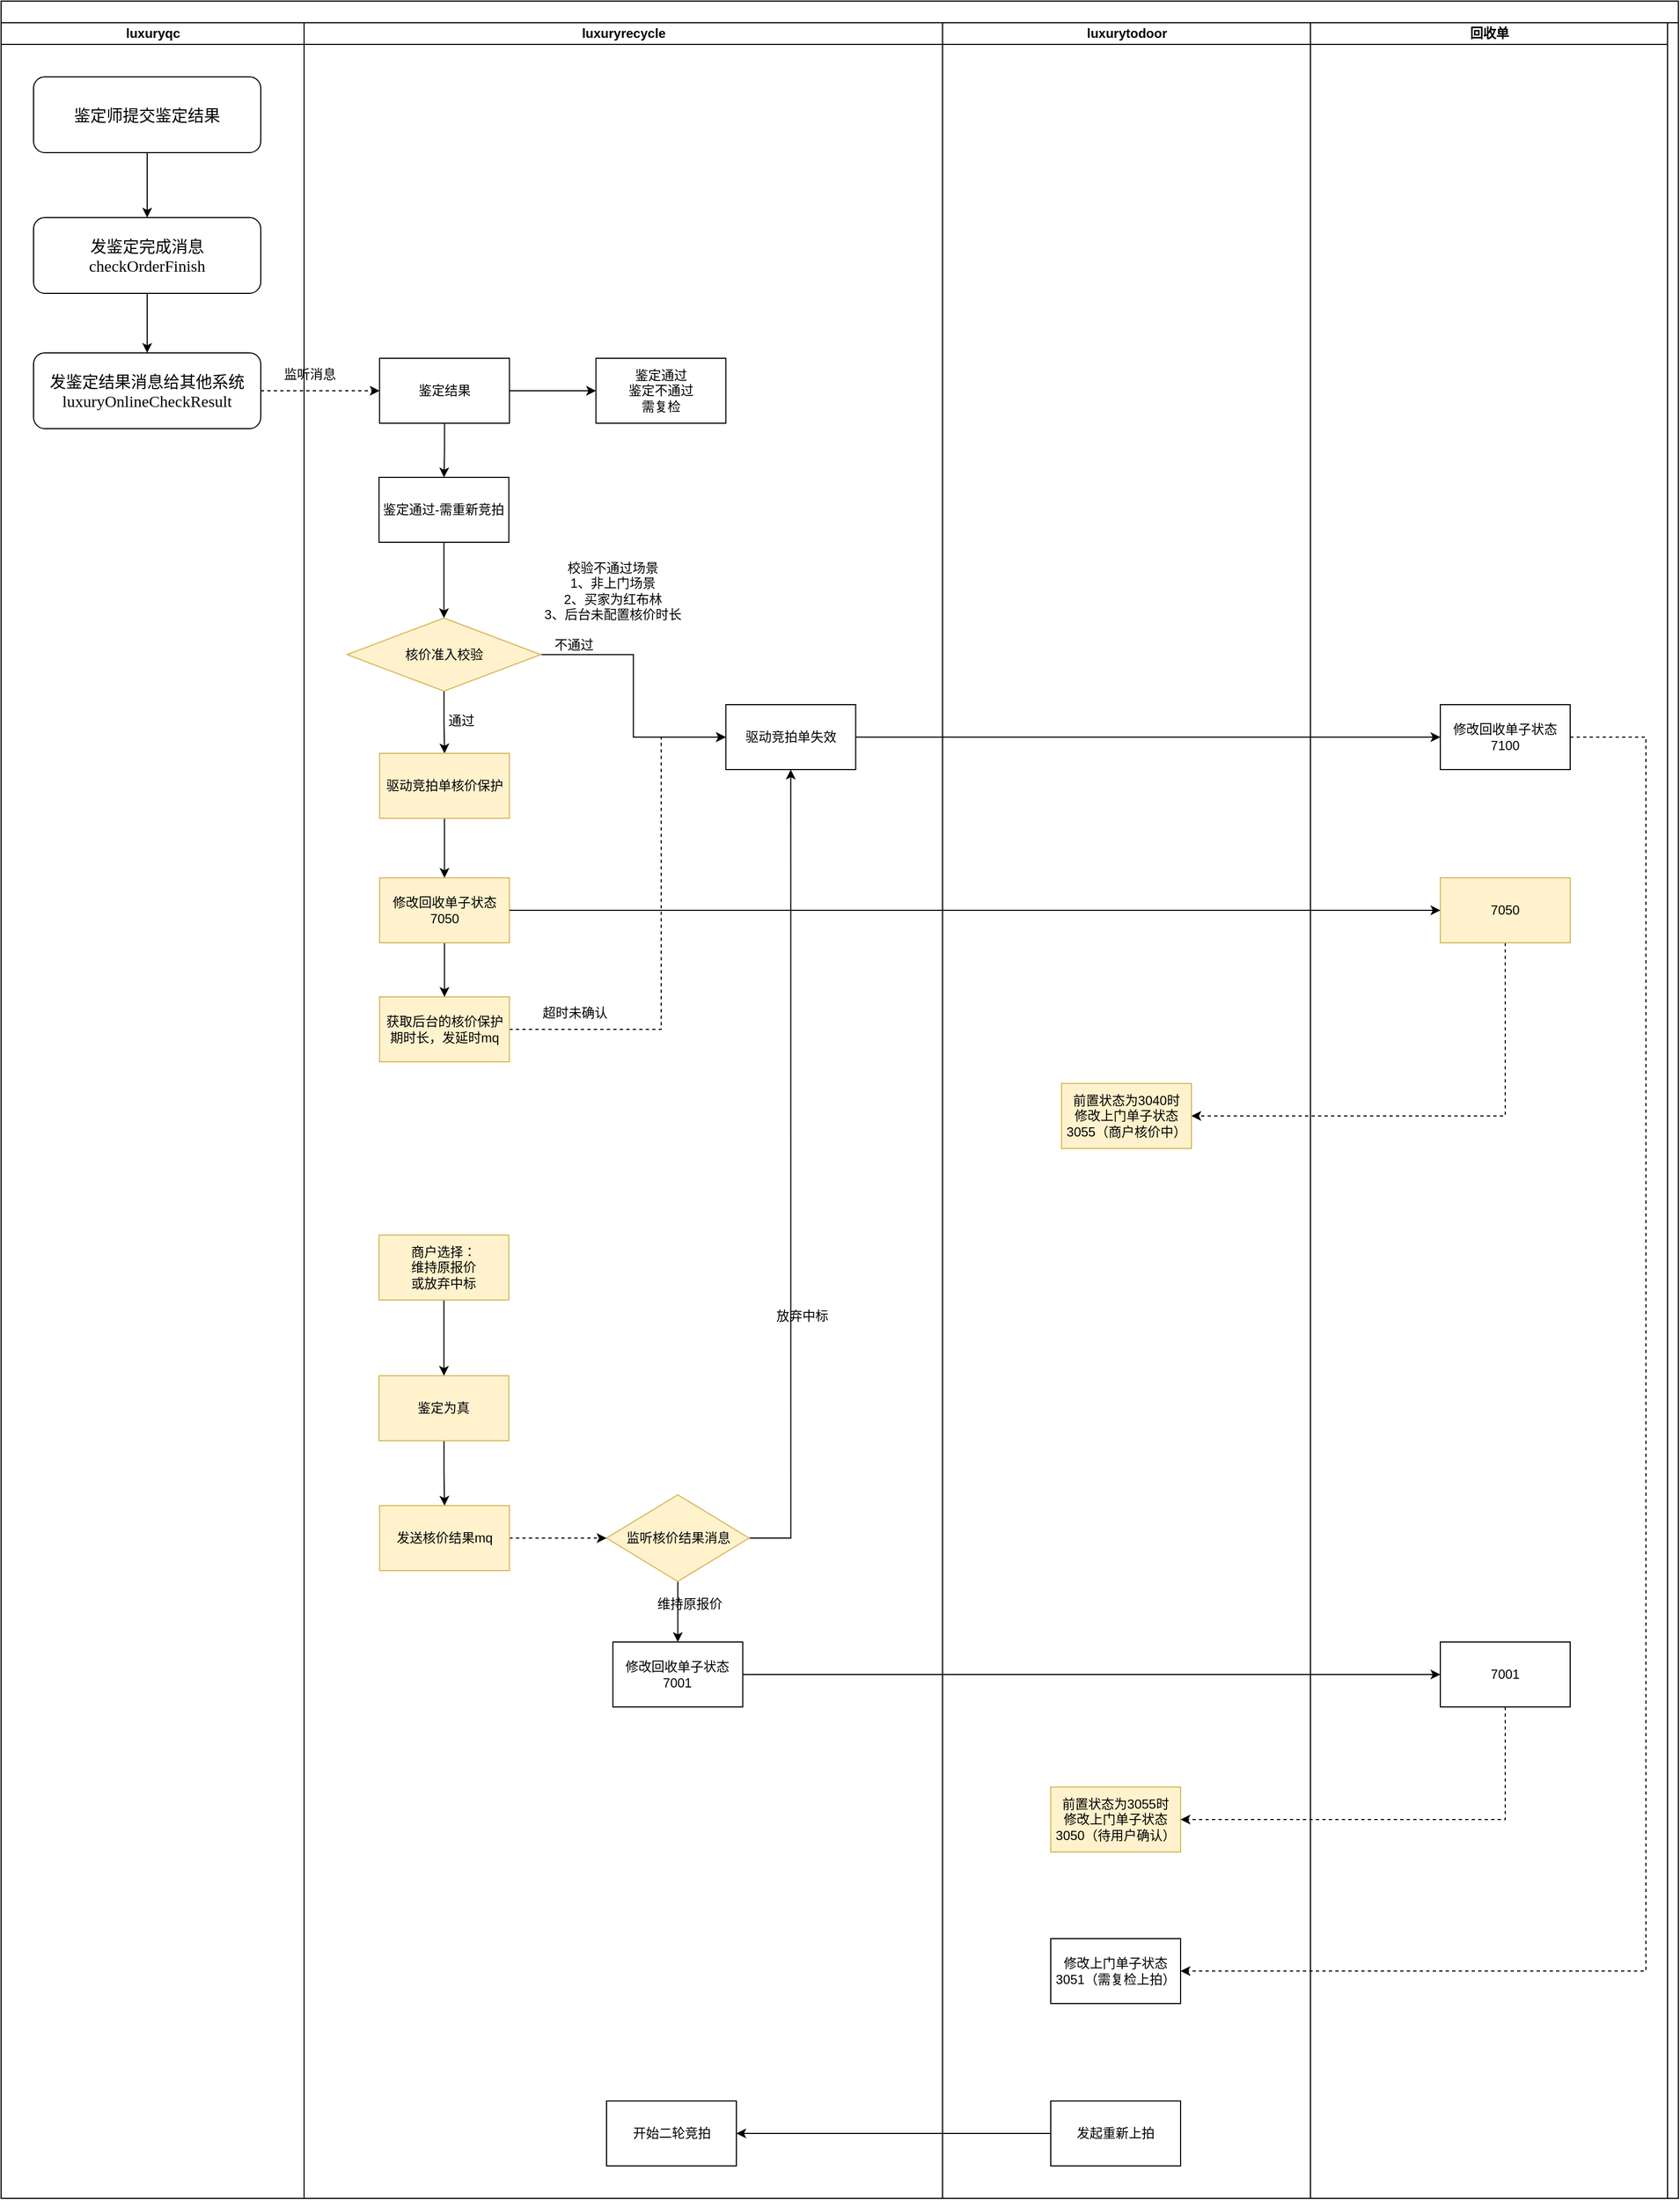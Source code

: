 <mxfile version="28.0.7">
  <diagram name="Page-1" id="74e2e168-ea6b-b213-b513-2b3c1d86103e">
    <mxGraphModel dx="2778" dy="901" grid="1" gridSize="10" guides="1" tooltips="1" connect="1" arrows="1" fold="1" page="1" pageScale="1" pageWidth="1100" pageHeight="850" background="none" math="0" shadow="0">
      <root>
        <mxCell id="0" />
        <mxCell id="1" parent="0" />
        <mxCell id="77e6c97f196da883-1" value="" style="swimlane;html=1;childLayout=stackLayout;startSize=20;rounded=0;shadow=0;labelBackgroundColor=none;strokeWidth=1;fontFamily=Verdana;fontSize=8;align=center;" parent="1" vertex="1">
          <mxGeometry x="-130" y="30" width="1550" height="2030" as="geometry">
            <mxRectangle x="70" y="40" width="50" height="40" as="alternateBounds" />
          </mxGeometry>
        </mxCell>
        <mxCell id="CgRAZQXpNbJPGQv4JTm6-5" value="luxuryqc" style="swimlane;html=1;startSize=20;" parent="77e6c97f196da883-1" vertex="1">
          <mxGeometry y="20" width="280" height="2010" as="geometry" />
        </mxCell>
        <mxCell id="CgRAZQXpNbJPGQv4JTm6-13" value="" style="edgeStyle=orthogonalEdgeStyle;rounded=0;orthogonalLoop=1;jettySize=auto;html=1;" parent="CgRAZQXpNbJPGQv4JTm6-5" source="CgRAZQXpNbJPGQv4JTm6-8" target="CgRAZQXpNbJPGQv4JTm6-12" edge="1">
          <mxGeometry relative="1" as="geometry" />
        </mxCell>
        <mxCell id="CgRAZQXpNbJPGQv4JTm6-8" value="&lt;font style=&quot;font-size: 15px;&quot; face=&quot;Comic Sans MS&quot;&gt;鉴定师提交鉴定结果&lt;/font&gt;" style="rounded=1;whiteSpace=wrap;html=1;shadow=0;labelBackgroundColor=none;strokeWidth=1;fontFamily=Verdana;fontSize=8;align=center;" parent="CgRAZQXpNbJPGQv4JTm6-5" vertex="1">
          <mxGeometry x="30" y="50" width="210" height="70" as="geometry" />
        </mxCell>
        <mxCell id="CgRAZQXpNbJPGQv4JTm6-15" value="" style="edgeStyle=orthogonalEdgeStyle;rounded=0;orthogonalLoop=1;jettySize=auto;html=1;" parent="CgRAZQXpNbJPGQv4JTm6-5" source="CgRAZQXpNbJPGQv4JTm6-12" target="CgRAZQXpNbJPGQv4JTm6-14" edge="1">
          <mxGeometry relative="1" as="geometry" />
        </mxCell>
        <mxCell id="CgRAZQXpNbJPGQv4JTm6-12" value="&lt;font face=&quot;Comic Sans MS&quot;&gt;&lt;span style=&quot;font-size: 15px;&quot;&gt;发鉴定完成消息&lt;/span&gt;&lt;br&gt;&lt;span style=&quot;font-size: 15px;&quot;&gt;checkOrderFinish&lt;/span&gt;&lt;/font&gt;" style="rounded=1;whiteSpace=wrap;html=1;shadow=0;labelBackgroundColor=none;strokeWidth=1;fontFamily=Verdana;fontSize=8;align=center;" parent="CgRAZQXpNbJPGQv4JTm6-5" vertex="1">
          <mxGeometry x="30" y="180" width="210" height="70" as="geometry" />
        </mxCell>
        <mxCell id="CgRAZQXpNbJPGQv4JTm6-14" value="&lt;font face=&quot;Comic Sans MS&quot;&gt;&lt;span style=&quot;font-size: 15px;&quot;&gt;发鉴定结果消息给其他系统&lt;/span&gt;&lt;br&gt;&lt;span style=&quot;font-size: 15px;&quot;&gt;luxuryOnlineCheckResult&lt;/span&gt;&lt;/font&gt;" style="rounded=1;whiteSpace=wrap;html=1;shadow=0;labelBackgroundColor=none;strokeWidth=1;fontFamily=Verdana;fontSize=8;align=center;" parent="CgRAZQXpNbJPGQv4JTm6-5" vertex="1">
          <mxGeometry x="30" y="305" width="210" height="70" as="geometry" />
        </mxCell>
        <mxCell id="CgRAZQXpNbJPGQv4JTm6-4" value="luxuryrecycle" style="swimlane;html=1;startSize=20;" parent="77e6c97f196da883-1" vertex="1">
          <mxGeometry x="280" y="20" width="590" height="2010" as="geometry" />
        </mxCell>
        <mxCell id="CgRAZQXpNbJPGQv4JTm6-19" value="监听消息" style="text;html=1;align=center;verticalAlign=middle;resizable=0;points=[];autosize=1;strokeColor=none;fillColor=none;" parent="CgRAZQXpNbJPGQv4JTm6-4" vertex="1">
          <mxGeometry x="-30" y="310" width="70" height="30" as="geometry" />
        </mxCell>
        <mxCell id="QjMtK4b4pwI7S80n8QTU-24" style="edgeStyle=orthogonalEdgeStyle;rounded=0;orthogonalLoop=1;jettySize=auto;html=1;entryX=0;entryY=0.5;entryDx=0;entryDy=0;" parent="CgRAZQXpNbJPGQv4JTm6-4" source="CgRAZQXpNbJPGQv4JTm6-45" target="QjMtK4b4pwI7S80n8QTU-16" edge="1">
          <mxGeometry relative="1" as="geometry" />
        </mxCell>
        <mxCell id="-saduOvqw4z9s9LTAYkn-4" value="" style="edgeStyle=orthogonalEdgeStyle;rounded=0;orthogonalLoop=1;jettySize=auto;html=1;" parent="CgRAZQXpNbJPGQv4JTm6-4" source="CgRAZQXpNbJPGQv4JTm6-45" target="-saduOvqw4z9s9LTAYkn-3" edge="1">
          <mxGeometry relative="1" as="geometry" />
        </mxCell>
        <mxCell id="CgRAZQXpNbJPGQv4JTm6-45" value="核价准入校验" style="rhombus;whiteSpace=wrap;html=1;fillColor=#fff2cc;strokeColor=#d6b656;" parent="CgRAZQXpNbJPGQv4JTm6-4" vertex="1">
          <mxGeometry x="39.75" y="550" width="179" height="67.5" as="geometry" />
        </mxCell>
        <mxCell id="CgRAZQXpNbJPGQv4JTm6-98" value="超时未确认" style="text;html=1;align=center;verticalAlign=middle;resizable=0;points=[];autosize=1;strokeColor=none;fillColor=none;" parent="CgRAZQXpNbJPGQv4JTm6-4" vertex="1">
          <mxGeometry x="210" y="900" width="80" height="30" as="geometry" />
        </mxCell>
        <mxCell id="QjMtK4b4pwI7S80n8QTU-6" value="" style="edgeStyle=orthogonalEdgeStyle;rounded=0;orthogonalLoop=1;jettySize=auto;html=1;" parent="CgRAZQXpNbJPGQv4JTm6-4" source="QjMtK4b4pwI7S80n8QTU-1" target="QjMtK4b4pwI7S80n8QTU-5" edge="1">
          <mxGeometry relative="1" as="geometry" />
        </mxCell>
        <mxCell id="QjMtK4b4pwI7S80n8QTU-8" value="" style="edgeStyle=orthogonalEdgeStyle;rounded=0;orthogonalLoop=1;jettySize=auto;html=1;" parent="CgRAZQXpNbJPGQv4JTm6-4" source="QjMtK4b4pwI7S80n8QTU-1" target="QjMtK4b4pwI7S80n8QTU-7" edge="1">
          <mxGeometry relative="1" as="geometry" />
        </mxCell>
        <mxCell id="QjMtK4b4pwI7S80n8QTU-1" value="鉴定结果" style="whiteSpace=wrap;html=1;" parent="CgRAZQXpNbJPGQv4JTm6-4" vertex="1">
          <mxGeometry x="69.75" y="310" width="120" height="60" as="geometry" />
        </mxCell>
        <mxCell id="QjMtK4b4pwI7S80n8QTU-5" value="鉴定通过&lt;br&gt;鉴定不通过&lt;br&gt;需复检" style="whiteSpace=wrap;html=1;" parent="CgRAZQXpNbJPGQv4JTm6-4" vertex="1">
          <mxGeometry x="269.75" y="310" width="120" height="60" as="geometry" />
        </mxCell>
        <mxCell id="QjMtK4b4pwI7S80n8QTU-12" value="" style="edgeStyle=orthogonalEdgeStyle;rounded=0;orthogonalLoop=1;jettySize=auto;html=1;" parent="CgRAZQXpNbJPGQv4JTm6-4" source="QjMtK4b4pwI7S80n8QTU-7" target="CgRAZQXpNbJPGQv4JTm6-45" edge="1">
          <mxGeometry relative="1" as="geometry" />
        </mxCell>
        <mxCell id="QjMtK4b4pwI7S80n8QTU-7" value="鉴定通过-需重新竞拍" style="whiteSpace=wrap;html=1;" parent="CgRAZQXpNbJPGQv4JTm6-4" vertex="1">
          <mxGeometry x="69.25" y="420" width="120" height="60" as="geometry" />
        </mxCell>
        <mxCell id="QjMtK4b4pwI7S80n8QTU-11" value="不通过" style="text;html=1;align=center;verticalAlign=middle;resizable=0;points=[];autosize=1;strokeColor=none;fillColor=none;" parent="CgRAZQXpNbJPGQv4JTm6-4" vertex="1">
          <mxGeometry x="218.75" y="560" width="60" height="30" as="geometry" />
        </mxCell>
        <mxCell id="QjMtK4b4pwI7S80n8QTU-16" value="驱动竞拍单失效" style="whiteSpace=wrap;html=1;" parent="CgRAZQXpNbJPGQv4JTm6-4" vertex="1">
          <mxGeometry x="389.75" y="630" width="120" height="60" as="geometry" />
        </mxCell>
        <mxCell id="QjMtK4b4pwI7S80n8QTU-36" style="edgeStyle=orthogonalEdgeStyle;rounded=0;orthogonalLoop=1;jettySize=auto;html=1;entryX=0.5;entryY=1;entryDx=0;entryDy=0;exitX=1;exitY=0.5;exitDx=0;exitDy=0;" parent="CgRAZQXpNbJPGQv4JTm6-4" source="QjMtK4b4pwI7S80n8QTU-34" target="QjMtK4b4pwI7S80n8QTU-16" edge="1">
          <mxGeometry relative="1" as="geometry" />
        </mxCell>
        <mxCell id="qKH2_BOYYmLdANCKaPFQ-7" value="" style="edgeStyle=orthogonalEdgeStyle;rounded=0;orthogonalLoop=1;jettySize=auto;html=1;" edge="1" parent="CgRAZQXpNbJPGQv4JTm6-4" source="QjMtK4b4pwI7S80n8QTU-25" target="qKH2_BOYYmLdANCKaPFQ-6">
          <mxGeometry relative="1" as="geometry" />
        </mxCell>
        <mxCell id="QjMtK4b4pwI7S80n8QTU-25" value="鉴定为真" style="whiteSpace=wrap;html=1;fillColor=#fff2cc;strokeColor=#d6b656;" parent="CgRAZQXpNbJPGQv4JTm6-4" vertex="1">
          <mxGeometry x="69.25" y="1250" width="120" height="60" as="geometry" />
        </mxCell>
        <mxCell id="-saduOvqw4z9s9LTAYkn-2" value="" style="edgeStyle=orthogonalEdgeStyle;rounded=0;orthogonalLoop=1;jettySize=auto;html=1;" parent="CgRAZQXpNbJPGQv4JTm6-4" source="QjMtK4b4pwI7S80n8QTU-34" target="-saduOvqw4z9s9LTAYkn-1" edge="1">
          <mxGeometry relative="1" as="geometry" />
        </mxCell>
        <mxCell id="QjMtK4b4pwI7S80n8QTU-34" value="&lt;span style=&quot;text-wrap-mode: nowrap;&quot;&gt;监听核价结果消息&lt;/span&gt;" style="rhombus;whiteSpace=wrap;html=1;fillColor=#fff2cc;strokeColor=#d6b656;" parent="CgRAZQXpNbJPGQv4JTm6-4" vertex="1">
          <mxGeometry x="279.5" y="1360" width="131.75" height="80" as="geometry" />
        </mxCell>
        <mxCell id="qKH2_BOYYmLdANCKaPFQ-9" value="" style="edgeStyle=orthogonalEdgeStyle;rounded=0;orthogonalLoop=1;jettySize=auto;html=1;" edge="1" parent="CgRAZQXpNbJPGQv4JTm6-4" source="QjMtK4b4pwI7S80n8QTU-38" target="QjMtK4b4pwI7S80n8QTU-25">
          <mxGeometry relative="1" as="geometry" />
        </mxCell>
        <mxCell id="QjMtK4b4pwI7S80n8QTU-38" value="商户选择：&lt;br&gt;维持原报价&lt;div&gt;或&lt;span style=&quot;background-color: transparent; color: light-dark(rgb(0, 0, 0), rgb(255, 255, 255));&quot;&gt;放弃中标&lt;/span&gt;&lt;/div&gt;" style="whiteSpace=wrap;html=1;fillColor=#fff2cc;strokeColor=#d6b656;" parent="CgRAZQXpNbJPGQv4JTm6-4" vertex="1">
          <mxGeometry x="69.25" y="1120" width="120" height="60" as="geometry" />
        </mxCell>
        <mxCell id="QjMtK4b4pwI7S80n8QTU-42" value="维持原报价" style="text;html=1;align=center;verticalAlign=middle;resizable=0;points=[];autosize=1;strokeColor=none;fillColor=none;" parent="CgRAZQXpNbJPGQv4JTm6-4" vertex="1">
          <mxGeometry x="315.63" y="1446" width="80" height="30" as="geometry" />
        </mxCell>
        <mxCell id="-saduOvqw4z9s9LTAYkn-1" value="修改回收单子状态&lt;br&gt;7001" style="whiteSpace=wrap;html=1;" parent="CgRAZQXpNbJPGQv4JTm6-4" vertex="1">
          <mxGeometry x="285.375" y="1496" width="120" height="60" as="geometry" />
        </mxCell>
        <mxCell id="QjMtK4b4pwI7S80n8QTU-37" value="放弃中标" style="text;html=1;align=center;verticalAlign=middle;resizable=0;points=[];autosize=1;strokeColor=none;fillColor=none;" parent="CgRAZQXpNbJPGQv4JTm6-4" vertex="1">
          <mxGeometry x="425" y="1180" width="70" height="30" as="geometry" />
        </mxCell>
        <mxCell id="-saduOvqw4z9s9LTAYkn-21" value="" style="edgeStyle=orthogonalEdgeStyle;rounded=0;orthogonalLoop=1;jettySize=auto;html=1;" parent="CgRAZQXpNbJPGQv4JTm6-4" source="-saduOvqw4z9s9LTAYkn-3" target="-saduOvqw4z9s9LTAYkn-20" edge="1">
          <mxGeometry relative="1" as="geometry" />
        </mxCell>
        <mxCell id="-saduOvqw4z9s9LTAYkn-3" value="驱动竞拍单核价保护" style="whiteSpace=wrap;html=1;fillColor=#fff2cc;strokeColor=#d6b656;" parent="CgRAZQXpNbJPGQv4JTm6-4" vertex="1">
          <mxGeometry x="69.75" y="675" width="120" height="60" as="geometry" />
        </mxCell>
        <mxCell id="-saduOvqw4z9s9LTAYkn-5" value="通过" style="text;html=1;align=center;verticalAlign=middle;resizable=0;points=[];autosize=1;strokeColor=none;fillColor=none;" parent="CgRAZQXpNbJPGQv4JTm6-4" vertex="1">
          <mxGeometry x="120" y="630" width="50" height="30" as="geometry" />
        </mxCell>
        <mxCell id="qKH2_BOYYmLdANCKaPFQ-4" value="" style="edgeStyle=orthogonalEdgeStyle;rounded=0;orthogonalLoop=1;jettySize=auto;html=1;" edge="1" parent="CgRAZQXpNbJPGQv4JTm6-4" source="-saduOvqw4z9s9LTAYkn-20" target="qKH2_BOYYmLdANCKaPFQ-2">
          <mxGeometry relative="1" as="geometry" />
        </mxCell>
        <mxCell id="-saduOvqw4z9s9LTAYkn-20" value="修改回收单子状态&lt;br&gt;7050" style="whiteSpace=wrap;html=1;fillColor=#fff2cc;strokeColor=#d6b656;" parent="CgRAZQXpNbJPGQv4JTm6-4" vertex="1">
          <mxGeometry x="69.75" y="790" width="120" height="60" as="geometry" />
        </mxCell>
        <mxCell id="qKH2_BOYYmLdANCKaPFQ-1" value="校验不通过场景&lt;br&gt;1、非上门场景&lt;br&gt;2、买家为红布林&lt;br&gt;3、后台未配置核价时长" style="text;html=1;align=center;verticalAlign=middle;resizable=0;points=[];autosize=1;strokeColor=none;fillColor=none;" vertex="1" parent="CgRAZQXpNbJPGQv4JTm6-4">
          <mxGeometry x="210" y="490" width="150" height="70" as="geometry" />
        </mxCell>
        <mxCell id="qKH2_BOYYmLdANCKaPFQ-3" style="edgeStyle=orthogonalEdgeStyle;rounded=0;orthogonalLoop=1;jettySize=auto;html=1;entryX=0;entryY=0.5;entryDx=0;entryDy=0;dashed=1;" edge="1" parent="CgRAZQXpNbJPGQv4JTm6-4" source="qKH2_BOYYmLdANCKaPFQ-2" target="QjMtK4b4pwI7S80n8QTU-16">
          <mxGeometry relative="1" as="geometry">
            <Array as="points">
              <mxPoint x="330" y="930" />
              <mxPoint x="330" y="660" />
            </Array>
          </mxGeometry>
        </mxCell>
        <mxCell id="qKH2_BOYYmLdANCKaPFQ-2" value="获取后台的核价保护期时长，发延时mq" style="whiteSpace=wrap;html=1;fillColor=#fff2cc;strokeColor=#d6b656;" vertex="1" parent="CgRAZQXpNbJPGQv4JTm6-4">
          <mxGeometry x="69.75" y="900" width="120" height="60" as="geometry" />
        </mxCell>
        <mxCell id="qKH2_BOYYmLdANCKaPFQ-10" value="" style="edgeStyle=orthogonalEdgeStyle;rounded=0;orthogonalLoop=1;jettySize=auto;html=1;dashed=1;" edge="1" parent="CgRAZQXpNbJPGQv4JTm6-4" source="qKH2_BOYYmLdANCKaPFQ-6" target="QjMtK4b4pwI7S80n8QTU-34">
          <mxGeometry relative="1" as="geometry" />
        </mxCell>
        <mxCell id="qKH2_BOYYmLdANCKaPFQ-6" value="发送核价结果mq" style="whiteSpace=wrap;html=1;fillColor=#fff2cc;strokeColor=#d6b656;" vertex="1" parent="CgRAZQXpNbJPGQv4JTm6-4">
          <mxGeometry x="69.76" y="1370" width="120" height="60" as="geometry" />
        </mxCell>
        <mxCell id="77e6c97f196da883-2" value="luxurytodoor" style="swimlane;html=1;startSize=20;" parent="77e6c97f196da883-1" vertex="1">
          <mxGeometry x="870" y="20" width="340" height="2010" as="geometry" />
        </mxCell>
        <mxCell id="-saduOvqw4z9s9LTAYkn-10" value="&lt;div&gt;前置状态为3055时&lt;/div&gt;修改上门单子状态&lt;br&gt;3050（待用户确认）" style="whiteSpace=wrap;html=1;fillColor=#fff2cc;strokeColor=#d6b656;" parent="77e6c97f196da883-2" vertex="1">
          <mxGeometry x="100" y="1630" width="120" height="60" as="geometry" />
        </mxCell>
        <mxCell id="-saduOvqw4z9s9LTAYkn-12" value="修改上门单子状态&lt;br&gt;3051（需复检上拍）" style="whiteSpace=wrap;html=1;" parent="77e6c97f196da883-2" vertex="1">
          <mxGeometry x="100" y="1770" width="120" height="60" as="geometry" />
        </mxCell>
        <mxCell id="-saduOvqw4z9s9LTAYkn-14" value="前置状态为3040时&lt;br&gt;修改上门单子状态&lt;br&gt;3055（商户核价中）" style="whiteSpace=wrap;html=1;fillColor=#fff2cc;strokeColor=#d6b656;" parent="77e6c97f196da883-2" vertex="1">
          <mxGeometry x="110" y="980" width="120" height="60" as="geometry" />
        </mxCell>
        <mxCell id="CgRAZQXpNbJPGQv4JTm6-43" value="开始二轮竞拍" style="whiteSpace=wrap;html=1;" parent="77e6c97f196da883-2" vertex="1">
          <mxGeometry x="-310.5" y="1920" width="120" height="60" as="geometry" />
        </mxCell>
        <mxCell id="CgRAZQXpNbJPGQv4JTm6-38" value="发起重新上拍" style="whiteSpace=wrap;html=1;" parent="77e6c97f196da883-2" vertex="1">
          <mxGeometry x="100.0" y="1920" width="120" height="60" as="geometry" />
        </mxCell>
        <mxCell id="CgRAZQXpNbJPGQv4JTm6-44" style="edgeStyle=orthogonalEdgeStyle;rounded=0;orthogonalLoop=1;jettySize=auto;html=1;" parent="77e6c97f196da883-2" source="CgRAZQXpNbJPGQv4JTm6-38" target="CgRAZQXpNbJPGQv4JTm6-43" edge="1">
          <mxGeometry relative="1" as="geometry" />
        </mxCell>
        <mxCell id="77e6c97f196da883-33" style="edgeStyle=orthogonalEdgeStyle;rounded=1;html=1;labelBackgroundColor=none;startArrow=none;startFill=0;startSize=5;endArrow=classicThin;endFill=1;endSize=5;jettySize=auto;orthogonalLoop=1;strokeWidth=1;fontFamily=Verdana;fontSize=8" parent="77e6c97f196da883-1" edge="1">
          <mxGeometry relative="1" as="geometry" />
        </mxCell>
        <mxCell id="77e6c97f196da883-39" style="edgeStyle=orthogonalEdgeStyle;rounded=1;html=1;labelBackgroundColor=none;startArrow=none;startFill=0;startSize=5;endArrow=classicThin;endFill=1;endSize=5;jettySize=auto;orthogonalLoop=1;strokeWidth=1;fontFamily=Verdana;fontSize=8" parent="77e6c97f196da883-1" edge="1">
          <mxGeometry relative="1" as="geometry" />
        </mxCell>
        <mxCell id="77e6c97f196da883-40" style="edgeStyle=orthogonalEdgeStyle;rounded=1;html=1;labelBackgroundColor=none;startArrow=none;startFill=0;startSize=5;endArrow=classicThin;endFill=1;endSize=5;jettySize=auto;orthogonalLoop=1;strokeWidth=1;fontFamily=Verdana;fontSize=8" parent="77e6c97f196da883-1" edge="1">
          <mxGeometry relative="1" as="geometry">
            <mxPoint x="830" y="690" as="targetPoint" />
          </mxGeometry>
        </mxCell>
        <mxCell id="107ba76e4e335f99-1" style="edgeStyle=orthogonalEdgeStyle;rounded=1;html=1;labelBackgroundColor=none;startArrow=none;startFill=0;startSize=5;endArrow=classicThin;endFill=1;endSize=5;jettySize=auto;orthogonalLoop=1;strokeWidth=1;fontFamily=Verdana;fontSize=8" parent="77e6c97f196da883-1" edge="1">
          <mxGeometry relative="1" as="geometry" />
        </mxCell>
        <mxCell id="107ba76e4e335f99-2" style="edgeStyle=orthogonalEdgeStyle;rounded=1;html=1;labelBackgroundColor=none;startArrow=none;startFill=0;startSize=5;endArrow=classicThin;endFill=1;endSize=5;jettySize=auto;orthogonalLoop=1;strokeWidth=1;fontFamily=Verdana;fontSize=8" parent="77e6c97f196da883-1" edge="1">
          <mxGeometry relative="1" as="geometry">
            <Array as="points">
              <mxPoint x="660" y="610" />
              <mxPoint x="660" y="550" />
              <mxPoint x="400" y="550" />
            </Array>
          </mxGeometry>
        </mxCell>
        <mxCell id="107ba76e4e335f99-3" style="edgeStyle=orthogonalEdgeStyle;rounded=1;html=1;labelBackgroundColor=none;startArrow=none;startFill=0;startSize=5;endArrow=classicThin;endFill=1;endSize=5;jettySize=auto;orthogonalLoop=1;strokeColor=#000000;strokeWidth=1;fontFamily=Verdana;fontSize=8;fontColor=#000000;" parent="77e6c97f196da883-1" edge="1">
          <mxGeometry relative="1" as="geometry" />
        </mxCell>
        <mxCell id="107ba76e4e335f99-6" style="edgeStyle=orthogonalEdgeStyle;rounded=1;html=1;labelBackgroundColor=none;startArrow=none;startFill=0;startSize=5;endArrow=classicThin;endFill=1;endSize=5;jettySize=auto;orthogonalLoop=1;strokeWidth=1;fontFamily=Verdana;fontSize=8" parent="77e6c97f196da883-1" edge="1">
          <mxGeometry relative="1" as="geometry" />
        </mxCell>
        <mxCell id="QjMtK4b4pwI7S80n8QTU-2" style="edgeStyle=orthogonalEdgeStyle;rounded=0;orthogonalLoop=1;jettySize=auto;html=1;exitX=1;exitY=0.5;exitDx=0;exitDy=0;entryX=0;entryY=0.5;entryDx=0;entryDy=0;dashed=1;" parent="77e6c97f196da883-1" source="CgRAZQXpNbJPGQv4JTm6-14" target="QjMtK4b4pwI7S80n8QTU-1" edge="1">
          <mxGeometry relative="1" as="geometry" />
        </mxCell>
        <mxCell id="QjMtK4b4pwI7S80n8QTU-22" style="edgeStyle=orthogonalEdgeStyle;rounded=0;orthogonalLoop=1;jettySize=auto;html=1;entryX=0;entryY=0.5;entryDx=0;entryDy=0;" parent="77e6c97f196da883-1" source="QjMtK4b4pwI7S80n8QTU-16" target="QjMtK4b4pwI7S80n8QTU-9" edge="1">
          <mxGeometry relative="1" as="geometry" />
        </mxCell>
        <mxCell id="-saduOvqw4z9s9LTAYkn-8" style="edgeStyle=orthogonalEdgeStyle;rounded=0;orthogonalLoop=1;jettySize=auto;html=1;entryX=0;entryY=0.5;entryDx=0;entryDy=0;" parent="77e6c97f196da883-1" source="-saduOvqw4z9s9LTAYkn-1" target="-saduOvqw4z9s9LTAYkn-7" edge="1">
          <mxGeometry relative="1" as="geometry" />
        </mxCell>
        <mxCell id="-saduOvqw4z9s9LTAYkn-11" value="" style="edgeStyle=orthogonalEdgeStyle;rounded=0;orthogonalLoop=1;jettySize=auto;html=1;entryX=1;entryY=0.5;entryDx=0;entryDy=0;exitX=0.5;exitY=1;exitDx=0;exitDy=0;dashed=1;" parent="77e6c97f196da883-1" source="-saduOvqw4z9s9LTAYkn-7" target="-saduOvqw4z9s9LTAYkn-10" edge="1">
          <mxGeometry relative="1" as="geometry" />
        </mxCell>
        <mxCell id="-saduOvqw4z9s9LTAYkn-13" value="" style="edgeStyle=orthogonalEdgeStyle;rounded=0;orthogonalLoop=1;jettySize=auto;html=1;entryX=1;entryY=0.5;entryDx=0;entryDy=0;exitX=1;exitY=0.5;exitDx=0;exitDy=0;dashed=1;" parent="77e6c97f196da883-1" source="QjMtK4b4pwI7S80n8QTU-9" target="-saduOvqw4z9s9LTAYkn-12" edge="1">
          <mxGeometry relative="1" as="geometry">
            <Array as="points">
              <mxPoint x="1520" y="680" />
              <mxPoint x="1520" y="1820" />
            </Array>
          </mxGeometry>
        </mxCell>
        <mxCell id="-saduOvqw4z9s9LTAYkn-15" value="" style="edgeStyle=orthogonalEdgeStyle;rounded=0;orthogonalLoop=1;jettySize=auto;html=1;entryX=1;entryY=0.5;entryDx=0;entryDy=0;exitX=0.5;exitY=1;exitDx=0;exitDy=0;dashed=1;" parent="77e6c97f196da883-1" source="CgRAZQXpNbJPGQv4JTm6-23" target="-saduOvqw4z9s9LTAYkn-14" edge="1">
          <mxGeometry relative="1" as="geometry" />
        </mxCell>
        <mxCell id="-saduOvqw4z9s9LTAYkn-9" value="回收单" style="swimlane;html=1;startSize=20;" parent="77e6c97f196da883-1" vertex="1">
          <mxGeometry x="1210" y="20" width="330" height="2010" as="geometry" />
        </mxCell>
        <mxCell id="QjMtK4b4pwI7S80n8QTU-9" value="修改回收单子状态&lt;br&gt;7100" style="whiteSpace=wrap;html=1;" parent="-saduOvqw4z9s9LTAYkn-9" vertex="1">
          <mxGeometry x="120" y="630" width="120" height="60" as="geometry" />
        </mxCell>
        <mxCell id="-saduOvqw4z9s9LTAYkn-7" value="7001" style="whiteSpace=wrap;html=1;" parent="-saduOvqw4z9s9LTAYkn-9" vertex="1">
          <mxGeometry x="120" y="1496" width="120" height="60" as="geometry" />
        </mxCell>
        <mxCell id="CgRAZQXpNbJPGQv4JTm6-23" value="7050" style="whiteSpace=wrap;html=1;fillColor=#fff2cc;strokeColor=#d6b656;" parent="-saduOvqw4z9s9LTAYkn-9" vertex="1">
          <mxGeometry x="120" y="790" width="120" height="60" as="geometry" />
        </mxCell>
        <mxCell id="qKH2_BOYYmLdANCKaPFQ-5" style="edgeStyle=orthogonalEdgeStyle;rounded=0;orthogonalLoop=1;jettySize=auto;html=1;entryX=0;entryY=0.5;entryDx=0;entryDy=0;" edge="1" parent="77e6c97f196da883-1" source="-saduOvqw4z9s9LTAYkn-20" target="CgRAZQXpNbJPGQv4JTm6-23">
          <mxGeometry relative="1" as="geometry" />
        </mxCell>
      </root>
    </mxGraphModel>
  </diagram>
</mxfile>
